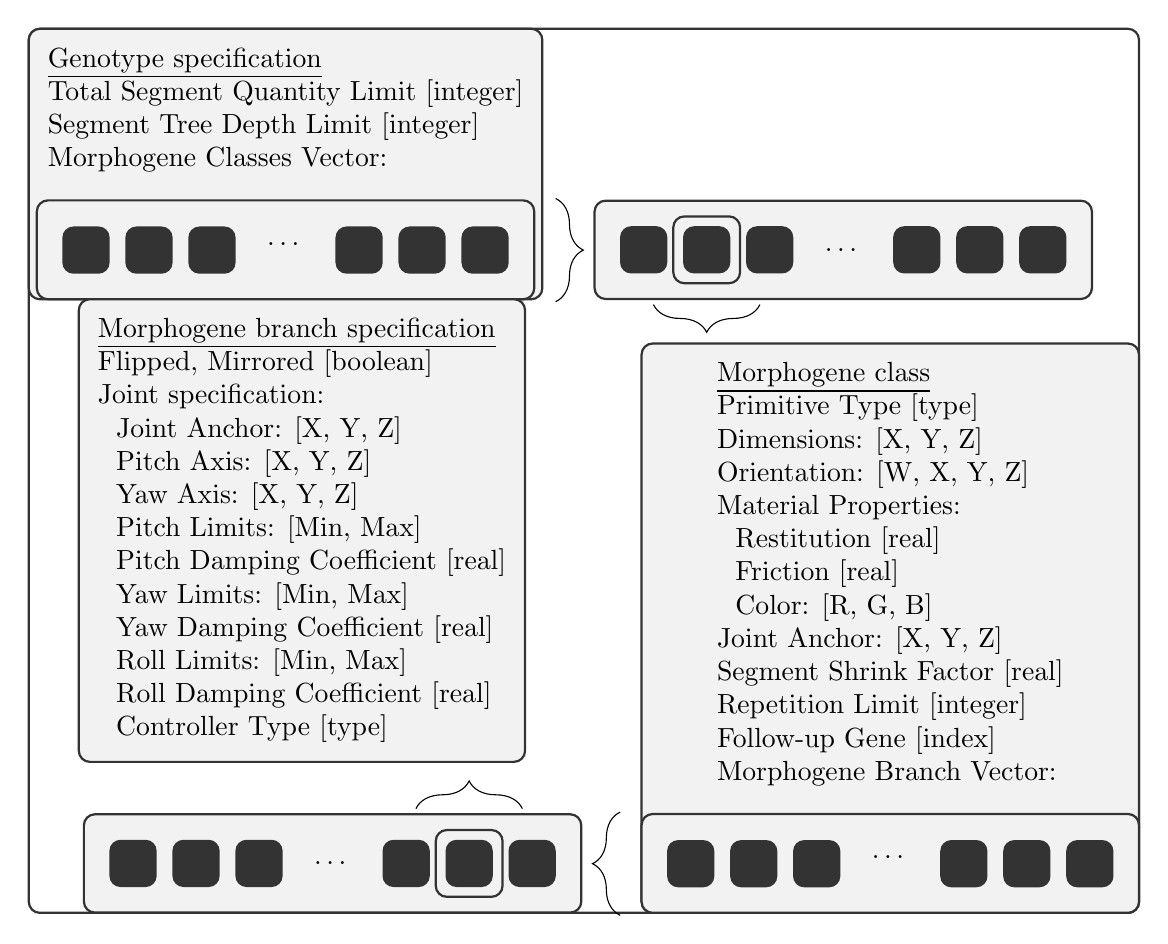 \begin{tikzpicture}
\pgfdeclarelayer{background}
\pgfdeclarelayer{foreground}
\pgfsetlayers{background,main,foreground}
\tikzstyle{bigbox} = [draw=black!80, thick, fill=black!5, rounded corners, rectangle]
\tikzstyle{box} = [minimum size=0.6cm, rounded corners,rectangle, fill=black!80]


%###############################################
% Genome specification box
%###############################################
\node[align=left](genome-spec){
\underline{Genotype specification}\\
Total Segment Quantity Limit [integer]\\
Segment Tree Depth Limit [integer]\\
Morphogene Classes Vector:\\
};


%###############################################
% Morphogene classes vector below genome specification box
%###############################################
\matrix[anchor=east](morphogene-classes)[below=0cm of genome-spec, row sep=2mm, column sep=2mm, inner sep=2mm] {
\node[box]{}; & \node[box]{}; & \node[box]{}; & \node[]{$\dots$}; & \node[box]{}; & \node[box]{}; & \node(brace-node)[box]{};\\
};
\node(above-right-brace-node)[above right=0.1cm and 0.2cm of brace-node]{};
\node(below-right-brace-node)[below right=0.1cm and 0.2cm of brace-node]{};


%###############################################
% Brace to second morphogene class vector
%###############################################
\draw [decorate,decoration={brace,amplitude=10pt,mirror,raise=4pt},yshift=0pt]
(below-right-brace-node.south east) -- (above-right-brace-node.north east)
node[anchor=west](morphogene-spec-brace) [left=-0.2cm of brace-node,black,midway] {};


%###############################################
% Morphogene classes vector
%###############################################
\matrix[anchor=south](morphogene-vector)[right=of morphogene-classes, row sep=2mm, column sep=2mm, inner sep=2mm] {
\node(left-to-selected-morphogene)[box]{}; & \node(selected-morphogene)[box]{}; & \node(right-to-selected-morphogene)[box]{}; & \node[]{$\dots$}; & \node[box]{}; & \node[box]{}; & \node(most-right-morphogene)[box]{};\\
};
\node(below-left-of-selected-morphogene)[below= 0cm of left-to-selected-morphogene]{};
\node(below-right-of-selected-morphogene)[below= 0cm of right-to-selected-morphogene]{};


%###############################################
% Brace to morphogene class
%###############################################
\draw [decorate,decoration={brace,amplitude=10pt,mirror,raise=4pt}]
(below-left-of-selected-morphogene.south east) -- (below-right-of-selected-morphogene.south west)
node[anchor=south] (morphogene-class-brace) [below=of morphogene-vector,black,midway] {};


%###############################################
% Morphogene class box
%###############################################
\node(morphogene-class)[below right=1.0cm and -0.3cm of selected-morphogene,align=left]{
\underline{Morphogene class}\\
Primitive Type [type]\\
Dimensions: [X, Y, Z]\\
Orientation: [W, X, Y, Z] \\
Material Properties:\\
~~Restitution [real]\\
~~Friction [real]\\
~~Color: [R, G, B] \\
Joint Anchor: [X, Y, Z]\\
Segment Shrink Factor [real]\\
Repetition Limit [integer]\\
Follow-up Gene [index]\\
Morphogene Branch Vector:\\
};


%###############################################
% Morphogene branches vector below morphogene class box
%###############################################
\matrix(morphogene-branches)[below=0cm of morphogene-class, row sep=2mm, column sep=2mm, inner sep=2mm] {
\node(brace-node2)[box]{}; & \node[box]{}; & \node[box]{}; & \node[]{$\dots$}; & \node[box]{}; & \node[box]{}; & \node[box]{};\\
};
\node(above-left-brace-node)[above left=0.1cm and 0.2cm of brace-node2]{};
\node(below-left-brace-node)[below left=0.1cm and 0.2cm of brace-node2]{};


%###############################################
% Brace to second morphogene branches vector
%###############################################
\draw [decorate,decoration={brace,amplitude=10pt,mirror,raise=4pt},yshift=0pt]
(above-left-brace-node.north west) -- (below-left-brace-node.south west) 
node (morphogene-branch-brace) [black,midway] {};


%###############################################
% Morphogene branches vector
%###############################################
\matrix(morphogene-branch-vector)[left=1.0cm of morphogene-branches, row sep=2mm, column sep=2mm, inner sep=2mm] {
\node[box]{}; & \node[box]{}; & \node[box]{}; & \node[]{$\dots$}; & \node(left-to-selected-morphogene-branch)[box]{}; & \node(selected-morphogene-branch)[box]{}; & \node(right-to-selected-morphogene-branch)[box]{};\\
};
\node(above-left-of-selected-morphogene-branch)[above= 0cm of left-to-selected-morphogene-branch]{};
\node(above-right-of-selected-morphogene-branch)[above=0cm of right-to-selected-morphogene-branch]{};


%###############################################
% Brace to morphogene branch specification
%###############################################
\draw [decorate,decoration={brace,amplitude=10pt,mirror,raise=4pt},yshift=0pt]
(above-right-of-selected-morphogene-branch.north west) -- (above-left-of-selected-morphogene-branch.north east)
node (morphogene-branch-spec-brace) [black,midway] {};


%###############################################
% Morphogene branch specification box
%###############################################
\node[above left=1.1cm and -0.9cm of selected-morphogene-branch,align=left] (morphogene-branch-spec){
\underline{Morphogene branch specification}\\
Flipped, Mirrored [boolean]\\
Joint specification:\\
~~Joint Anchor: [X, Y, Z]\\
~~Pitch Axis: [X, Y, Z]\\
~~Yaw Axis: [X, Y, Z]\\
~~Pitch Limits: [Min, Max]\\
~~Pitch Damping Coefficient [real]\\
~~Yaw Limits: [Min, Max]\\	
~~Yaw Damping Coefficient [real]\\
~~Roll Limits: [Min, Max]\\
~~Roll Damping Coefficient [real]\\
~~Controller Type [type]
};

%###############################################
% Boxes in background around information
%###############################################
\begin{pgfonlayer}{background}
  \node(diagram-box)[draw=black!80, thick, fill=white!100,rounded corners, rectangle] [fit = (genome-spec) (morphogene-classes) (morphogene-branch-vector) (morphogene-branches)] {};
  \node(morphogene-classes-box)[bigbox] [fit = (genome-spec) (morphogene-classes)] {};
  \node(morphogene-classes-box)[bigbox][fit = (morphogene-classes)]{};
  \node(morphogene-vector-box)[bigbox][fit = (morphogene-vector)]{};
  \node(morphogene-classes-box)[bigbox][fit = (selected-morphogene)]{};
  \node(morphogene-spec-box)[bigbox] [fit = (morphogene-class) (morphogene-branches)] {};
  \node(morphogene-branches-box)[bigbox][fit = (morphogene-branches)]{};
  \node(morphogene-branch-vector-box)[bigbox][fit = (morphogene-branch-vector)]{};
    \node(morphogene-classes-box)[bigbox][fit = (selected-morphogene-branch)]{};
  \node(morphogene-branch-spec-box)[bigbox][fit = (morphogene-branch-spec)]{};
\end{pgfonlayer}
%
\end{tikzpicture}
